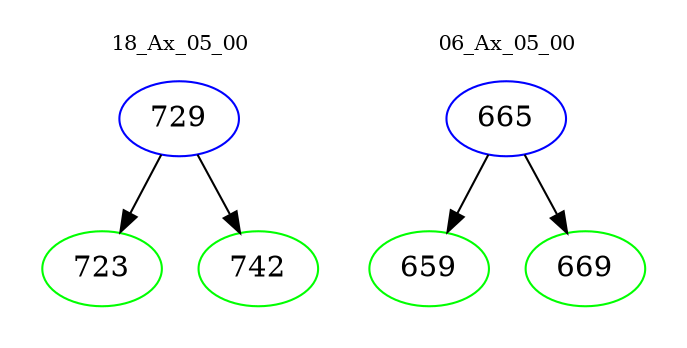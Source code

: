 digraph{
subgraph cluster_0 {
color = white
label = "18_Ax_05_00";
fontsize=10;
T0_729 [label="729", color="blue"]
T0_729 -> T0_723 [color="black"]
T0_723 [label="723", color="green"]
T0_729 -> T0_742 [color="black"]
T0_742 [label="742", color="green"]
}
subgraph cluster_1 {
color = white
label = "06_Ax_05_00";
fontsize=10;
T1_665 [label="665", color="blue"]
T1_665 -> T1_659 [color="black"]
T1_659 [label="659", color="green"]
T1_665 -> T1_669 [color="black"]
T1_669 [label="669", color="green"]
}
}
